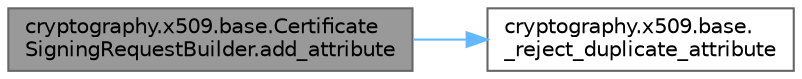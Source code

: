 digraph "cryptography.x509.base.CertificateSigningRequestBuilder.add_attribute"
{
 // LATEX_PDF_SIZE
  bgcolor="transparent";
  edge [fontname=Helvetica,fontsize=10,labelfontname=Helvetica,labelfontsize=10];
  node [fontname=Helvetica,fontsize=10,shape=box,height=0.2,width=0.4];
  rankdir="LR";
  Node1 [id="Node000001",label="cryptography.x509.base.Certificate\lSigningRequestBuilder.add_attribute",height=0.2,width=0.4,color="gray40", fillcolor="grey60", style="filled", fontcolor="black",tooltip=" "];
  Node1 -> Node2 [id="edge1_Node000001_Node000002",color="steelblue1",style="solid",tooltip=" "];
  Node2 [id="Node000002",label="cryptography.x509.base.\l_reject_duplicate_attribute",height=0.2,width=0.4,color="grey40", fillcolor="white", style="filled",URL="$namespacecryptography_1_1x509_1_1base.html#a991c0837e4a94d2cb85792cd27fce82a",tooltip=" "];
}
